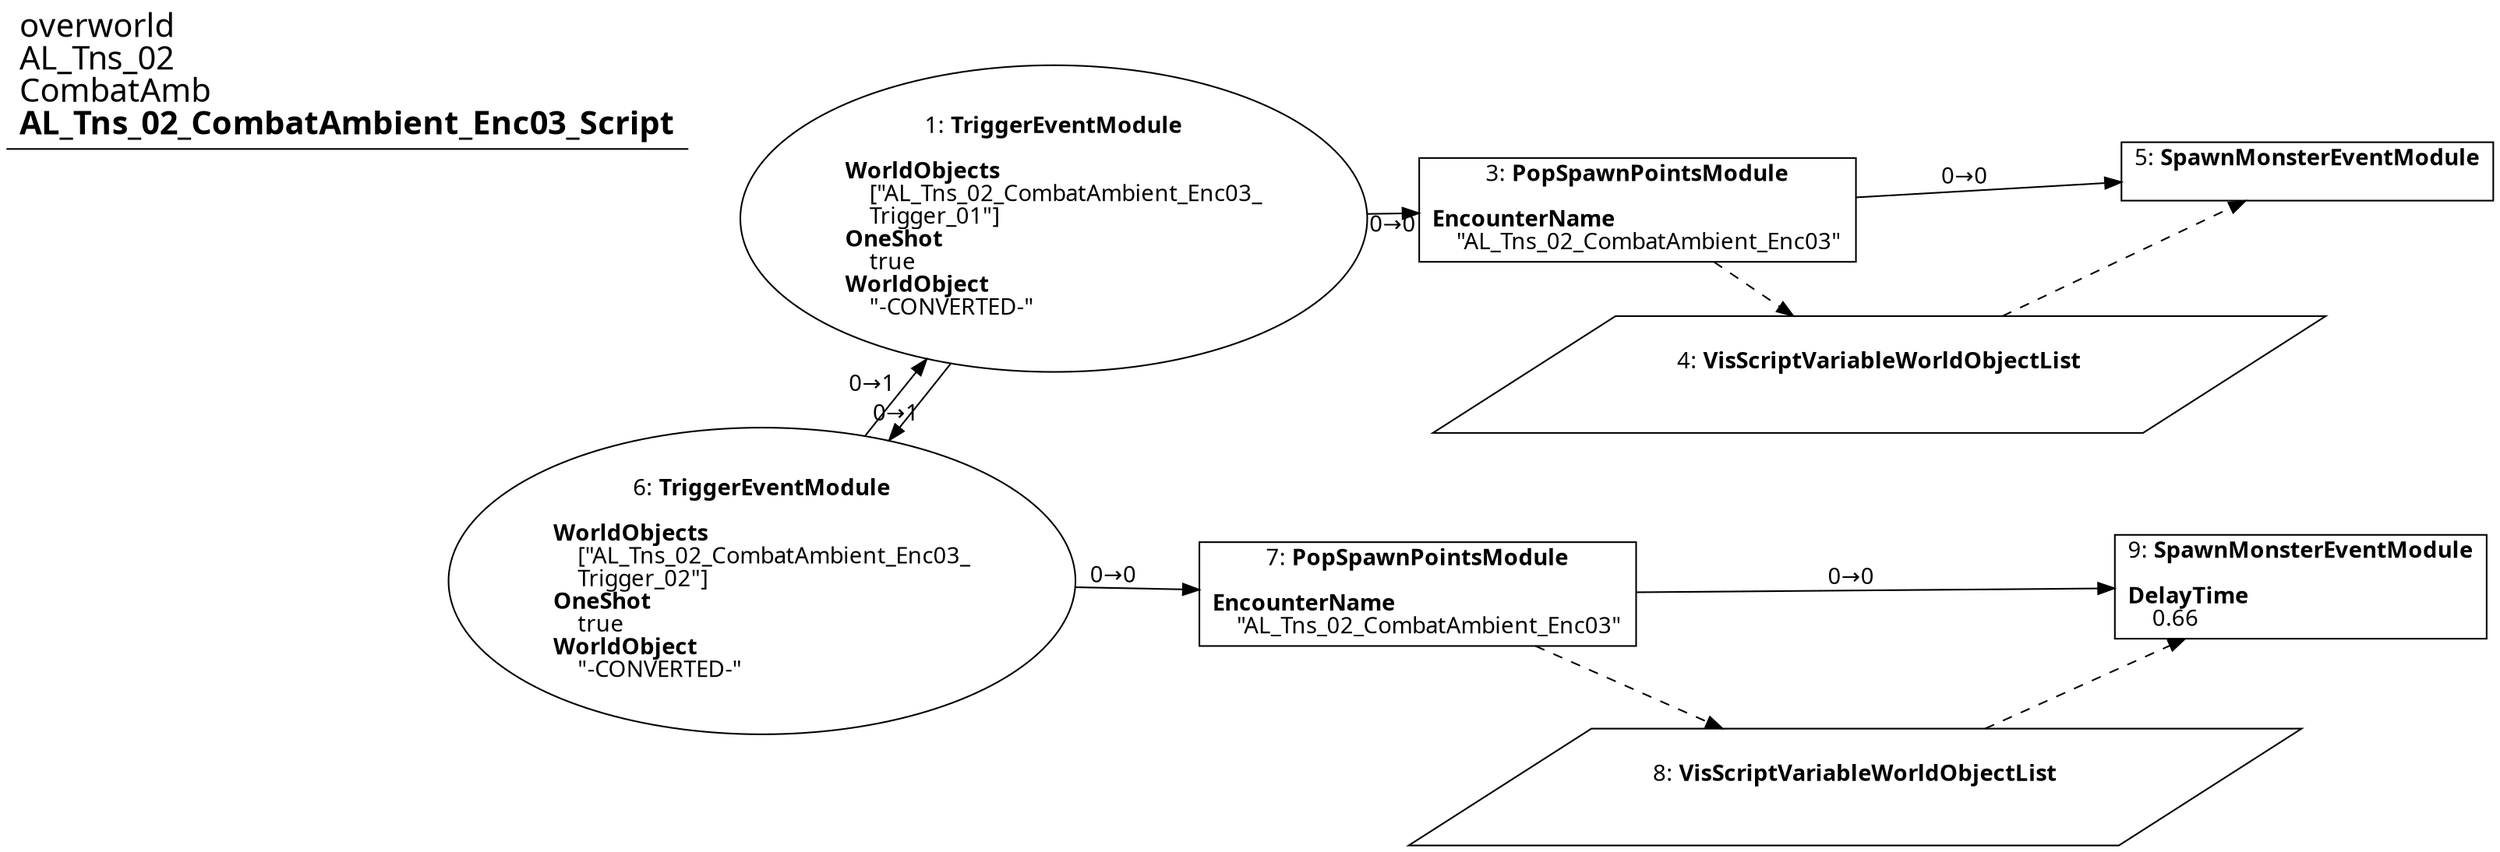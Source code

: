 digraph {
    layout = fdp;
    overlap = prism;
    sep = "+16";
    splines = spline;

    node [ shape = box ];

    graph [ fontname = "Segoe UI" ];
    node [ fontname = "Segoe UI" ];
    edge [ fontname = "Segoe UI" ];

    1 [ label = <1: <b>TriggerEventModule</b><br/><br/><b>WorldObjects</b><br align="left"/>    [&quot;AL_Tns_02_CombatAmbient_Enc03_<br align="left"/>    Trigger_01&quot;]<br align="left"/><b>OneShot</b><br align="left"/>    true<br align="left"/><b>WorldObject</b><br align="left"/>    &quot;-CONVERTED-&quot;<br align="left"/>> ];
    1 [ shape = oval ]
    1 [ pos = "0.085,-0.20500001!" ];
    1 -> 3 [ label = "0→0" ];
    1 -> 6 [ label = "0→1" ];

    3 [ label = <3: <b>PopSpawnPointsModule</b><br/><br/><b>EncounterName</b><br align="left"/>    &quot;AL_Tns_02_CombatAmbient_Enc03&quot;<br align="left"/>> ];
    3 [ pos = "0.344,-0.20500001!" ];
    3 -> 5 [ label = "0→0" ];
    3 -> 4 [ style = dashed ];

    4 [ label = <4: <b>VisScriptVariableWorldObjectList</b><br/><br/>> ];
    4 [ shape = parallelogram ]
    4 [ pos = "0.58500004,-0.30200002!" ];

    5 [ label = <5: <b>SpawnMonsterEventModule</b><br/><br/>> ];
    5 [ pos = "0.804,-0.20500001!" ];
    4 -> 5 [ style = dashed ];

    6 [ label = <6: <b>TriggerEventModule</b><br/><br/><b>WorldObjects</b><br align="left"/>    [&quot;AL_Tns_02_CombatAmbient_Enc03_<br align="left"/>    Trigger_02&quot;]<br align="left"/><b>OneShot</b><br align="left"/>    true<br align="left"/><b>WorldObject</b><br align="left"/>    &quot;-CONVERTED-&quot;<br align="left"/>> ];
    6 [ shape = oval ]
    6 [ pos = "0.081,-0.40600002!" ];
    6 -> 7 [ label = "0→0" ];
    6 -> 1 [ label = "0→1" ];

    7 [ label = <7: <b>PopSpawnPointsModule</b><br/><br/><b>EncounterName</b><br align="left"/>    &quot;AL_Tns_02_CombatAmbient_Enc03&quot;<br align="left"/>> ];
    7 [ pos = "0.34,-0.40600002!" ];
    7 -> 9 [ label = "0→0" ];
    7 -> 8 [ style = dashed ];

    8 [ label = <8: <b>VisScriptVariableWorldObjectList</b><br/><br/>> ];
    8 [ shape = parallelogram ]
    8 [ pos = "0.58100003,-0.503!" ];

    9 [ label = <9: <b>SpawnMonsterEventModule</b><br/><br/><b>DelayTime</b><br align="left"/>    0.66<br align="left"/>> ];
    9 [ pos = "0.8,-0.40600002!" ];
    8 -> 9 [ style = dashed ];

    title [ pos = "0.080000006,-0.20400001!" ];
    title [ shape = underline ];
    title [ label = <<font point-size="20">overworld<br align="left"/>AL_Tns_02<br align="left"/>CombatAmb<br align="left"/><b>AL_Tns_02_CombatAmbient_Enc03_Script</b><br align="left"/></font>> ];
}
